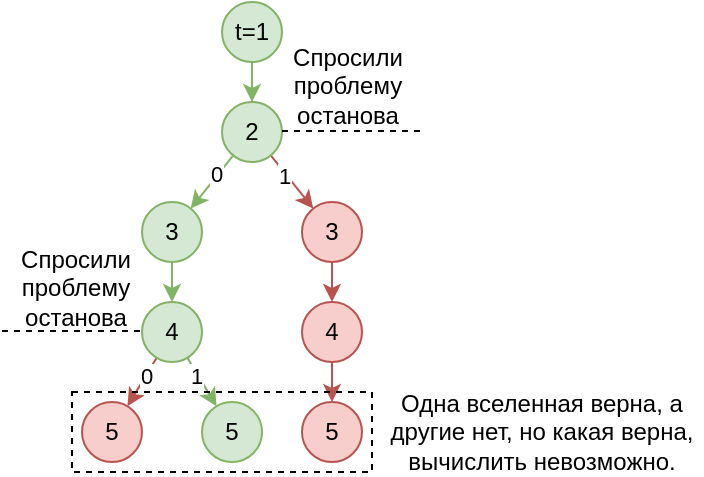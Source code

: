 <mxfile version="17.2.4" type="device"><diagram id="iOqFOjF6sv7J7Fs1tgoI" name="Page-1"><mxGraphModel dx="638" dy="415" grid="1" gridSize="10" guides="1" tooltips="1" connect="1" arrows="1" fold="1" page="1" pageScale="1" pageWidth="827" pageHeight="1169" math="0" shadow="0"><root><mxCell id="0"/><mxCell id="1" parent="0"/><mxCell id="wczNzDDmoSqJdDVgstta-8" style="edgeStyle=orthogonalEdgeStyle;rounded=0;orthogonalLoop=1;jettySize=auto;html=1;entryX=0.5;entryY=0;entryDx=0;entryDy=0;fillColor=#d5e8d4;strokeColor=#82b366;" edge="1" parent="1" source="wczNzDDmoSqJdDVgstta-1" target="wczNzDDmoSqJdDVgstta-3"><mxGeometry relative="1" as="geometry"/></mxCell><mxCell id="wczNzDDmoSqJdDVgstta-1" value="t=1" style="ellipse;whiteSpace=wrap;html=1;aspect=fixed;fillColor=#d5e8d4;strokeColor=#82b366;" vertex="1" parent="1"><mxGeometry x="400" y="280" width="30" height="30" as="geometry"/></mxCell><mxCell id="wczNzDDmoSqJdDVgstta-9" style="rounded=0;orthogonalLoop=1;jettySize=auto;html=1;fillColor=#d5e8d4;strokeColor=#82b366;" edge="1" parent="1" source="wczNzDDmoSqJdDVgstta-3" target="wczNzDDmoSqJdDVgstta-4"><mxGeometry relative="1" as="geometry"/></mxCell><mxCell id="wczNzDDmoSqJdDVgstta-11" value="0" style="edgeLabel;html=1;align=center;verticalAlign=middle;resizable=0;points=[];" vertex="1" connectable="0" parent="wczNzDDmoSqJdDVgstta-9"><mxGeometry x="-0.314" y="2" relative="1" as="geometry"><mxPoint x="-3" y="-1" as="offset"/></mxGeometry></mxCell><mxCell id="wczNzDDmoSqJdDVgstta-10" style="rounded=0;orthogonalLoop=1;jettySize=auto;html=1;fillColor=#f8cecc;strokeColor=#b85450;" edge="1" parent="1" source="wczNzDDmoSqJdDVgstta-3" target="wczNzDDmoSqJdDVgstta-5"><mxGeometry relative="1" as="geometry"/></mxCell><mxCell id="wczNzDDmoSqJdDVgstta-12" value="1" style="edgeLabel;html=1;align=center;verticalAlign=middle;resizable=0;points=[];" vertex="1" connectable="0" parent="wczNzDDmoSqJdDVgstta-10"><mxGeometry x="-0.284" y="-1" relative="1" as="geometry"><mxPoint as="offset"/></mxGeometry></mxCell><mxCell id="wczNzDDmoSqJdDVgstta-3" value="2" style="ellipse;whiteSpace=wrap;html=1;aspect=fixed;fillColor=#d5e8d4;strokeColor=#82b366;" vertex="1" parent="1"><mxGeometry x="400" y="330" width="30" height="30" as="geometry"/></mxCell><mxCell id="wczNzDDmoSqJdDVgstta-20" style="edgeStyle=none;rounded=0;orthogonalLoop=1;jettySize=auto;html=1;fillColor=#d5e8d4;strokeColor=#82b366;" edge="1" parent="1" source="wczNzDDmoSqJdDVgstta-4" target="wczNzDDmoSqJdDVgstta-13"><mxGeometry relative="1" as="geometry"/></mxCell><mxCell id="wczNzDDmoSqJdDVgstta-4" value="3" style="ellipse;whiteSpace=wrap;html=1;aspect=fixed;fillColor=#d5e8d4;strokeColor=#82b366;" vertex="1" parent="1"><mxGeometry x="360" y="380" width="30" height="30" as="geometry"/></mxCell><mxCell id="wczNzDDmoSqJdDVgstta-16" style="edgeStyle=none;rounded=0;orthogonalLoop=1;jettySize=auto;html=1;entryX=0.5;entryY=0;entryDx=0;entryDy=0;fillColor=#f8cecc;strokeColor=#b85450;" edge="1" parent="1" source="wczNzDDmoSqJdDVgstta-5" target="wczNzDDmoSqJdDVgstta-14"><mxGeometry relative="1" as="geometry"/></mxCell><mxCell id="wczNzDDmoSqJdDVgstta-5" value="3" style="ellipse;whiteSpace=wrap;html=1;aspect=fixed;fillColor=#f8cecc;strokeColor=#b85450;" vertex="1" parent="1"><mxGeometry x="440" y="380" width="30" height="30" as="geometry"/></mxCell><mxCell id="wczNzDDmoSqJdDVgstta-6" value="" style="endArrow=none;dashed=1;html=1;rounded=0;" edge="1" parent="1"><mxGeometry width="50" height="50" relative="1" as="geometry"><mxPoint x="430" y="344.5" as="sourcePoint"/><mxPoint x="500" y="344.5" as="targetPoint"/></mxGeometry></mxCell><mxCell id="wczNzDDmoSqJdDVgstta-7" value="Спросили проблему останова" style="text;html=1;strokeColor=none;fillColor=none;align=center;verticalAlign=middle;whiteSpace=wrap;rounded=0;" vertex="1" parent="1"><mxGeometry x="433" y="307" width="60" height="30" as="geometry"/></mxCell><mxCell id="wczNzDDmoSqJdDVgstta-23" style="edgeStyle=none;rounded=0;orthogonalLoop=1;jettySize=auto;html=1;fillColor=#f8cecc;strokeColor=#b85450;" edge="1" parent="1" source="wczNzDDmoSqJdDVgstta-13" target="wczNzDDmoSqJdDVgstta-22"><mxGeometry relative="1" as="geometry"/></mxCell><mxCell id="wczNzDDmoSqJdDVgstta-25" value="0" style="edgeLabel;html=1;align=center;verticalAlign=middle;resizable=0;points=[];" vertex="1" connectable="0" parent="wczNzDDmoSqJdDVgstta-23"><mxGeometry x="-0.259" y="1" relative="1" as="geometry"><mxPoint x="-1" y="-1" as="offset"/></mxGeometry></mxCell><mxCell id="wczNzDDmoSqJdDVgstta-24" style="edgeStyle=none;rounded=0;orthogonalLoop=1;jettySize=auto;html=1;fillColor=#d5e8d4;strokeColor=#82b366;" edge="1" parent="1" source="wczNzDDmoSqJdDVgstta-13" target="wczNzDDmoSqJdDVgstta-21"><mxGeometry relative="1" as="geometry"/></mxCell><mxCell id="wczNzDDmoSqJdDVgstta-26" value="1" style="edgeLabel;html=1;align=center;verticalAlign=middle;resizable=0;points=[];" vertex="1" connectable="0" parent="wczNzDDmoSqJdDVgstta-24"><mxGeometry x="-0.279" y="-1" relative="1" as="geometry"><mxPoint as="offset"/></mxGeometry></mxCell><mxCell id="wczNzDDmoSqJdDVgstta-13" value="4" style="ellipse;whiteSpace=wrap;html=1;aspect=fixed;fillColor=#d5e8d4;strokeColor=#82b366;" vertex="1" parent="1"><mxGeometry x="360" y="430" width="30" height="30" as="geometry"/></mxCell><mxCell id="wczNzDDmoSqJdDVgstta-17" style="edgeStyle=none;rounded=0;orthogonalLoop=1;jettySize=auto;html=1;fillColor=#f8cecc;strokeColor=#b85450;" edge="1" parent="1" source="wczNzDDmoSqJdDVgstta-14" target="wczNzDDmoSqJdDVgstta-15"><mxGeometry relative="1" as="geometry"/></mxCell><mxCell id="wczNzDDmoSqJdDVgstta-14" value="4" style="ellipse;whiteSpace=wrap;html=1;aspect=fixed;fillColor=#f8cecc;strokeColor=#b85450;" vertex="1" parent="1"><mxGeometry x="440" y="430" width="30" height="30" as="geometry"/></mxCell><mxCell id="wczNzDDmoSqJdDVgstta-15" value="5" style="ellipse;whiteSpace=wrap;html=1;aspect=fixed;fillColor=#f8cecc;strokeColor=#b85450;" vertex="1" parent="1"><mxGeometry x="440" y="480" width="30" height="30" as="geometry"/></mxCell><mxCell id="wczNzDDmoSqJdDVgstta-18" value="" style="endArrow=none;dashed=1;html=1;rounded=0;" edge="1" parent="1"><mxGeometry width="50" height="50" relative="1" as="geometry"><mxPoint x="290" y="444.5" as="sourcePoint"/><mxPoint x="360" y="444.5" as="targetPoint"/></mxGeometry></mxCell><mxCell id="wczNzDDmoSqJdDVgstta-21" value="5" style="ellipse;whiteSpace=wrap;html=1;aspect=fixed;fillColor=#d5e8d4;strokeColor=#82b366;" vertex="1" parent="1"><mxGeometry x="390" y="480" width="30" height="30" as="geometry"/></mxCell><mxCell id="wczNzDDmoSqJdDVgstta-22" value="5" style="ellipse;whiteSpace=wrap;html=1;aspect=fixed;fillColor=#f8cecc;strokeColor=#b85450;" vertex="1" parent="1"><mxGeometry x="330" y="480" width="30" height="30" as="geometry"/></mxCell><mxCell id="wczNzDDmoSqJdDVgstta-29" value="Спросили проблему останова" style="text;html=1;strokeColor=none;fillColor=none;align=center;verticalAlign=middle;whiteSpace=wrap;rounded=0;" vertex="1" parent="1"><mxGeometry x="297" y="408" width="60" height="30" as="geometry"/></mxCell><mxCell id="wczNzDDmoSqJdDVgstta-33" value="Одна вселенная верна, а другие нет, но какая верна, вычислить невозможно." style="text;html=1;strokeColor=none;fillColor=none;align=center;verticalAlign=middle;whiteSpace=wrap;rounded=0;dashed=1;" vertex="1" parent="1"><mxGeometry x="480" y="480" width="160" height="30" as="geometry"/></mxCell><mxCell id="wczNzDDmoSqJdDVgstta-34" value="" style="rounded=0;whiteSpace=wrap;html=1;dashed=1;fillColor=none;" vertex="1" parent="1"><mxGeometry x="325" y="475" width="150" height="40" as="geometry"/></mxCell></root></mxGraphModel></diagram></mxfile>